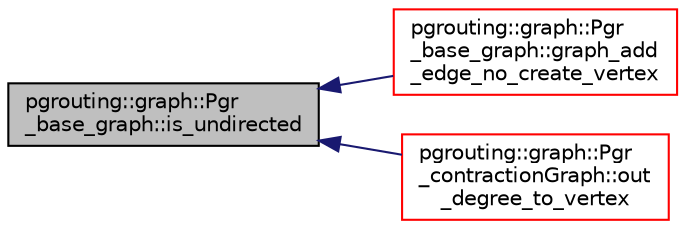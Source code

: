 digraph "pgrouting::graph::Pgr_base_graph::is_undirected"
{
  edge [fontname="Helvetica",fontsize="10",labelfontname="Helvetica",labelfontsize="10"];
  node [fontname="Helvetica",fontsize="10",shape=record];
  rankdir="LR";
  Node211 [label="pgrouting::graph::Pgr\l_base_graph::is_undirected",height=0.2,width=0.4,color="black", fillcolor="grey75", style="filled", fontcolor="black"];
  Node211 -> Node212 [dir="back",color="midnightblue",fontsize="10",style="solid",fontname="Helvetica"];
  Node212 [label="pgrouting::graph::Pgr\l_base_graph::graph_add\l_edge_no_create_vertex",height=0.2,width=0.4,color="red", fillcolor="white", style="filled",URL="$classpgrouting_1_1graph_1_1Pgr__base__graph.html#ab0cd5c23680f24c4c1829d6db9b775af",tooltip="Use this function when the vertices are already inserted in the graph. "];
  Node211 -> Node214 [dir="back",color="midnightblue",fontsize="10",style="solid",fontname="Helvetica"];
  Node214 [label="pgrouting::graph::Pgr\l_contractionGraph::out\l_degree_to_vertex",height=0.2,width=0.4,color="red", fillcolor="white", style="filled",URL="$classpgrouting_1_1graph_1_1Pgr__contractionGraph.html#ad153e012392316aefeb2f68e14934c74",tooltip="The number of edges from vertex to neighbor. "];
}

